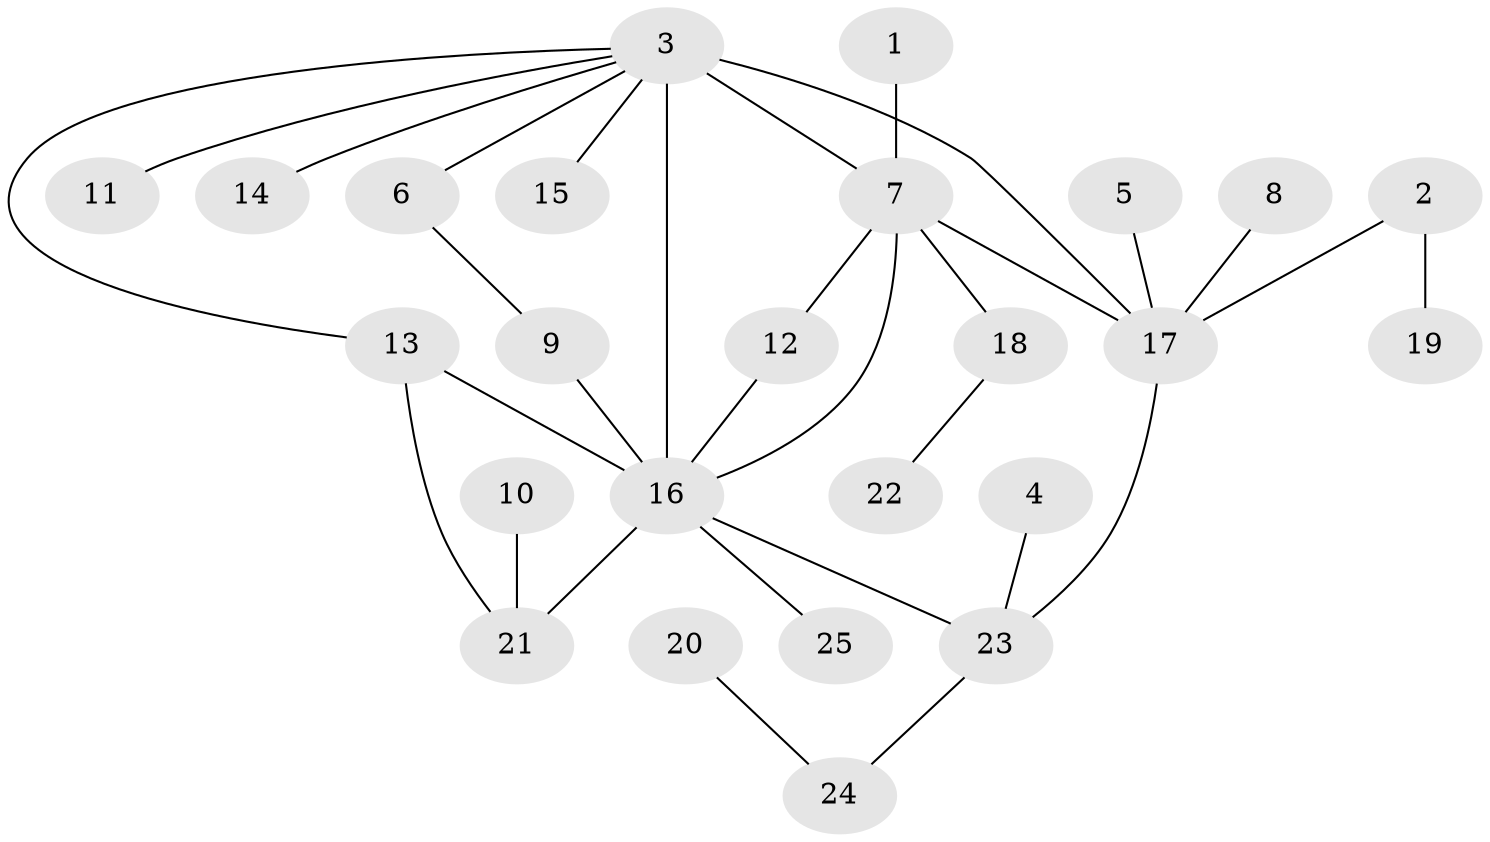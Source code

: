 // original degree distribution, {9: 0.04081632653061224, 3: 0.12244897959183673, 8: 0.04081632653061224, 1: 0.46938775510204084, 2: 0.24489795918367346, 6: 0.02040816326530612, 5: 0.02040816326530612, 4: 0.04081632653061224}
// Generated by graph-tools (version 1.1) at 2025/50/03/09/25 03:50:29]
// undirected, 25 vertices, 31 edges
graph export_dot {
graph [start="1"]
  node [color=gray90,style=filled];
  1;
  2;
  3;
  4;
  5;
  6;
  7;
  8;
  9;
  10;
  11;
  12;
  13;
  14;
  15;
  16;
  17;
  18;
  19;
  20;
  21;
  22;
  23;
  24;
  25;
  1 -- 7 [weight=1.0];
  2 -- 17 [weight=1.0];
  2 -- 19 [weight=1.0];
  3 -- 6 [weight=1.0];
  3 -- 7 [weight=1.0];
  3 -- 11 [weight=1.0];
  3 -- 13 [weight=1.0];
  3 -- 14 [weight=1.0];
  3 -- 15 [weight=1.0];
  3 -- 16 [weight=3.0];
  3 -- 17 [weight=2.0];
  4 -- 23 [weight=1.0];
  5 -- 17 [weight=1.0];
  6 -- 9 [weight=1.0];
  7 -- 12 [weight=1.0];
  7 -- 16 [weight=2.0];
  7 -- 17 [weight=1.0];
  7 -- 18 [weight=1.0];
  8 -- 17 [weight=1.0];
  9 -- 16 [weight=1.0];
  10 -- 21 [weight=1.0];
  12 -- 16 [weight=1.0];
  13 -- 16 [weight=1.0];
  13 -- 21 [weight=1.0];
  16 -- 21 [weight=1.0];
  16 -- 23 [weight=1.0];
  16 -- 25 [weight=1.0];
  17 -- 23 [weight=1.0];
  18 -- 22 [weight=1.0];
  20 -- 24 [weight=1.0];
  23 -- 24 [weight=1.0];
}
